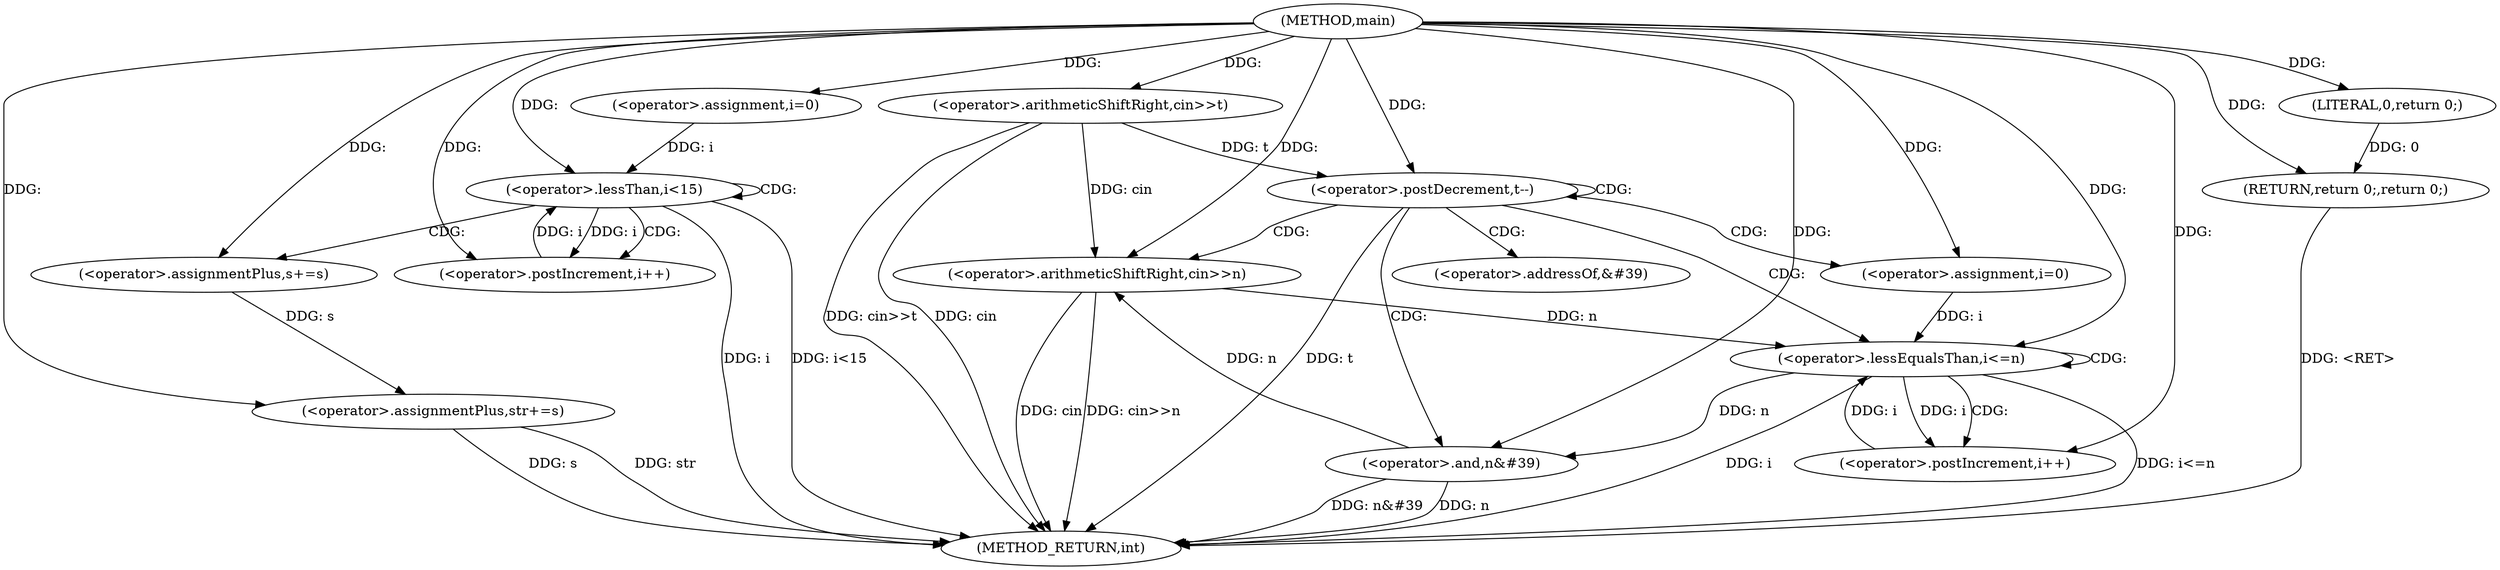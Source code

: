 digraph "main" {  
"1000101" [label = "(METHOD,main)" ]
"1000148" [label = "(METHOD_RETURN,int)" ]
"1000116" [label = "(<operator>.assignmentPlus,str+=s)" ]
"1000121" [label = "(<operator>.arithmeticShiftRight,cin>>t)" ]
"1000146" [label = "(RETURN,return 0;,return 0;)" ]
"1000105" [label = "(<operator>.assignment,i=0)" ]
"1000108" [label = "(<operator>.lessThan,i<15)" ]
"1000111" [label = "(<operator>.postIncrement,i++)" ]
"1000113" [label = "(<operator>.assignmentPlus,s+=s)" ]
"1000125" [label = "(<operator>.postDecrement,t--)" ]
"1000147" [label = "(LITERAL,0,return 0;)" ]
"1000128" [label = "(<operator>.arithmeticShiftRight,cin>>n)" ]
"1000143" [label = "(<operator>.and,n&#39)" ]
"1000133" [label = "(<operator>.assignment,i=0)" ]
"1000136" [label = "(<operator>.lessEqualsThan,i<=n)" ]
"1000139" [label = "(<operator>.postIncrement,i++)" ]
"1000141" [label = "(<operator>.addressOf,&#39)" ]
  "1000146" -> "1000148"  [ label = "DDG: <RET>"] 
  "1000108" -> "1000148"  [ label = "DDG: i"] 
  "1000108" -> "1000148"  [ label = "DDG: i<15"] 
  "1000116" -> "1000148"  [ label = "DDG: s"] 
  "1000121" -> "1000148"  [ label = "DDG: cin"] 
  "1000121" -> "1000148"  [ label = "DDG: cin>>t"] 
  "1000125" -> "1000148"  [ label = "DDG: t"] 
  "1000128" -> "1000148"  [ label = "DDG: cin"] 
  "1000128" -> "1000148"  [ label = "DDG: cin>>n"] 
  "1000136" -> "1000148"  [ label = "DDG: i"] 
  "1000136" -> "1000148"  [ label = "DDG: i<=n"] 
  "1000143" -> "1000148"  [ label = "DDG: n"] 
  "1000143" -> "1000148"  [ label = "DDG: n&#39"] 
  "1000116" -> "1000148"  [ label = "DDG: str"] 
  "1000113" -> "1000116"  [ label = "DDG: s"] 
  "1000101" -> "1000116"  [ label = "DDG: "] 
  "1000147" -> "1000146"  [ label = "DDG: 0"] 
  "1000101" -> "1000146"  [ label = "DDG: "] 
  "1000101" -> "1000105"  [ label = "DDG: "] 
  "1000101" -> "1000113"  [ label = "DDG: "] 
  "1000101" -> "1000121"  [ label = "DDG: "] 
  "1000101" -> "1000147"  [ label = "DDG: "] 
  "1000105" -> "1000108"  [ label = "DDG: i"] 
  "1000111" -> "1000108"  [ label = "DDG: i"] 
  "1000101" -> "1000108"  [ label = "DDG: "] 
  "1000108" -> "1000111"  [ label = "DDG: i"] 
  "1000101" -> "1000111"  [ label = "DDG: "] 
  "1000121" -> "1000125"  [ label = "DDG: t"] 
  "1000101" -> "1000125"  [ label = "DDG: "] 
  "1000121" -> "1000128"  [ label = "DDG: cin"] 
  "1000101" -> "1000128"  [ label = "DDG: "] 
  "1000143" -> "1000128"  [ label = "DDG: n"] 
  "1000101" -> "1000133"  [ label = "DDG: "] 
  "1000136" -> "1000143"  [ label = "DDG: n"] 
  "1000101" -> "1000143"  [ label = "DDG: "] 
  "1000133" -> "1000136"  [ label = "DDG: i"] 
  "1000139" -> "1000136"  [ label = "DDG: i"] 
  "1000101" -> "1000136"  [ label = "DDG: "] 
  "1000128" -> "1000136"  [ label = "DDG: n"] 
  "1000136" -> "1000139"  [ label = "DDG: i"] 
  "1000101" -> "1000139"  [ label = "DDG: "] 
  "1000108" -> "1000113"  [ label = "CDG: "] 
  "1000108" -> "1000111"  [ label = "CDG: "] 
  "1000108" -> "1000108"  [ label = "CDG: "] 
  "1000125" -> "1000125"  [ label = "CDG: "] 
  "1000125" -> "1000143"  [ label = "CDG: "] 
  "1000125" -> "1000128"  [ label = "CDG: "] 
  "1000125" -> "1000141"  [ label = "CDG: "] 
  "1000125" -> "1000133"  [ label = "CDG: "] 
  "1000125" -> "1000136"  [ label = "CDG: "] 
  "1000136" -> "1000139"  [ label = "CDG: "] 
  "1000136" -> "1000136"  [ label = "CDG: "] 
}
